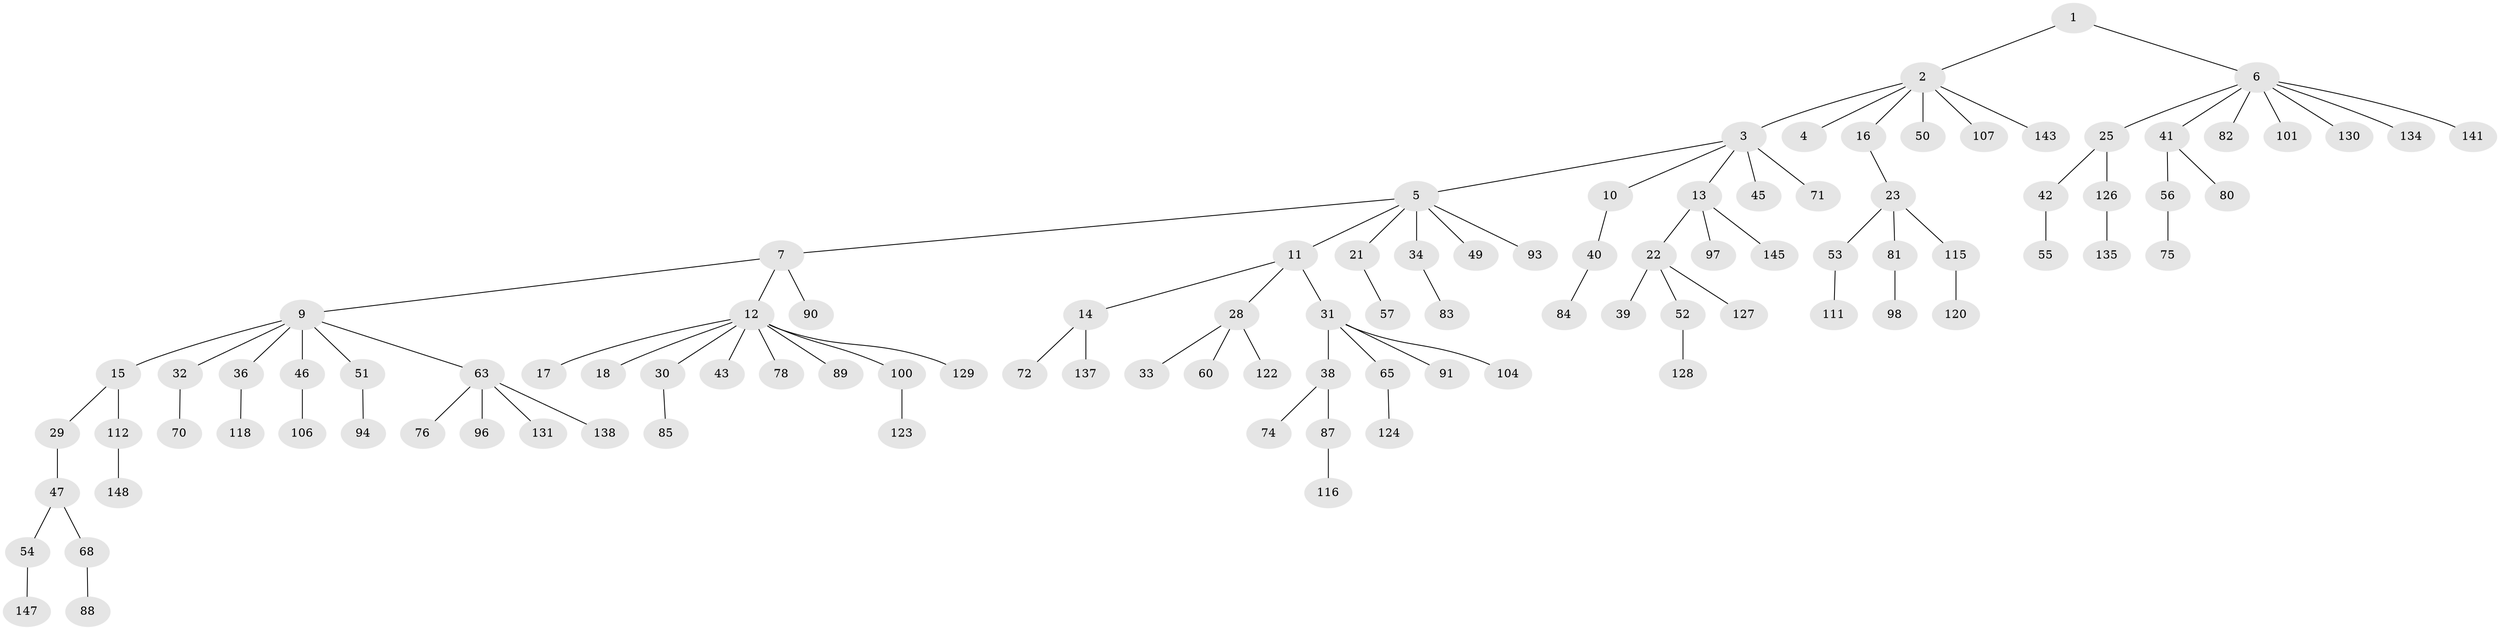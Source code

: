 // Generated by graph-tools (version 1.1) at 2025/52/02/27/25 19:52:13]
// undirected, 103 vertices, 102 edges
graph export_dot {
graph [start="1"]
  node [color=gray90,style=filled];
  1;
  2 [super="+8"];
  3 [super="+19"];
  4;
  5 [super="+27"];
  6 [super="+20"];
  7 [super="+62"];
  9 [super="+24"];
  10 [super="+26"];
  11 [super="+67"];
  12 [super="+58"];
  13;
  14 [super="+103"];
  15 [super="+64"];
  16;
  17;
  18 [super="+79"];
  21 [super="+48"];
  22 [super="+140"];
  23 [super="+61"];
  25;
  28 [super="+108"];
  29 [super="+35"];
  30 [super="+66"];
  31 [super="+37"];
  32;
  33;
  34;
  36 [super="+69"];
  38 [super="+44"];
  39;
  40;
  41 [super="+73"];
  42 [super="+99"];
  43 [super="+77"];
  45 [super="+119"];
  46 [super="+86"];
  47 [super="+105"];
  49;
  50 [super="+59"];
  51;
  52 [super="+95"];
  53;
  54 [super="+109"];
  55;
  56 [super="+133"];
  57 [super="+117"];
  60;
  63 [super="+102"];
  65;
  68;
  70 [super="+92"];
  71 [super="+146"];
  72 [super="+136"];
  74;
  75;
  76 [super="+114"];
  78;
  80 [super="+149"];
  81;
  82;
  83 [super="+110"];
  84;
  85;
  87;
  88;
  89;
  90;
  91;
  93;
  94 [super="+139"];
  96;
  97 [super="+121"];
  98 [super="+113"];
  100 [super="+125"];
  101 [super="+142"];
  104;
  106;
  107;
  111;
  112;
  115;
  116;
  118;
  120;
  122;
  123;
  124;
  126 [super="+132"];
  127;
  128;
  129;
  130;
  131 [super="+144"];
  134;
  135;
  137;
  138;
  141;
  143;
  145;
  147;
  148;
  1 -- 2;
  1 -- 6;
  2 -- 3;
  2 -- 4;
  2 -- 16;
  2 -- 107;
  2 -- 50;
  2 -- 143;
  3 -- 5;
  3 -- 10;
  3 -- 13;
  3 -- 71;
  3 -- 45;
  5 -- 7;
  5 -- 11;
  5 -- 21;
  5 -- 49;
  5 -- 34;
  5 -- 93;
  6 -- 41;
  6 -- 130;
  6 -- 134;
  6 -- 141;
  6 -- 25;
  6 -- 82;
  6 -- 101;
  7 -- 9;
  7 -- 12;
  7 -- 90;
  9 -- 15;
  9 -- 32;
  9 -- 51;
  9 -- 63;
  9 -- 36;
  9 -- 46;
  10 -- 40;
  11 -- 14;
  11 -- 28;
  11 -- 31;
  12 -- 17;
  12 -- 18;
  12 -- 30;
  12 -- 43;
  12 -- 89;
  12 -- 100;
  12 -- 129;
  12 -- 78;
  13 -- 22;
  13 -- 97;
  13 -- 145;
  14 -- 72;
  14 -- 137;
  15 -- 29;
  15 -- 112;
  16 -- 23;
  21 -- 57;
  22 -- 39;
  22 -- 52;
  22 -- 127;
  23 -- 53;
  23 -- 81;
  23 -- 115;
  25 -- 42;
  25 -- 126;
  28 -- 33;
  28 -- 60;
  28 -- 122;
  29 -- 47;
  30 -- 85;
  31 -- 38;
  31 -- 65;
  31 -- 91;
  31 -- 104;
  32 -- 70;
  34 -- 83;
  36 -- 118;
  38 -- 74;
  38 -- 87;
  40 -- 84;
  41 -- 56;
  41 -- 80;
  42 -- 55;
  46 -- 106;
  47 -- 54;
  47 -- 68;
  51 -- 94;
  52 -- 128;
  53 -- 111;
  54 -- 147;
  56 -- 75;
  63 -- 76;
  63 -- 96;
  63 -- 131;
  63 -- 138;
  65 -- 124;
  68 -- 88;
  81 -- 98;
  87 -- 116;
  100 -- 123;
  112 -- 148;
  115 -- 120;
  126 -- 135;
}
